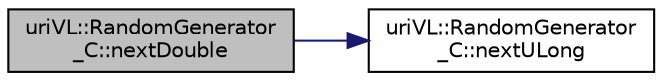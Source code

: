 digraph "uriVL::RandomGenerator_C::nextDouble"
{
  edge [fontname="Helvetica",fontsize="10",labelfontname="Helvetica",labelfontsize="10"];
  node [fontname="Helvetica",fontsize="10",shape=record];
  rankdir="LR";
  Node1 [label="uriVL::RandomGenerator\l_C::nextDouble",height=0.2,width=0.4,color="black", fillcolor="grey75", style="filled", fontcolor="black"];
  Node1 -> Node2 [color="midnightblue",fontsize="10",style="solid",fontname="Helvetica"];
  Node2 [label="uriVL::RandomGenerator\l_C::nextULong",height=0.2,width=0.4,color="black", fillcolor="white", style="filled",URL="$classuriVL_1_1RandomGenerator__C.html#ae97492f68d5a9969d1b8b70634304568",tooltip="Returns a new uniformly-distributed unsigned long pseudo-random number in the full range of the data ..."];
}
